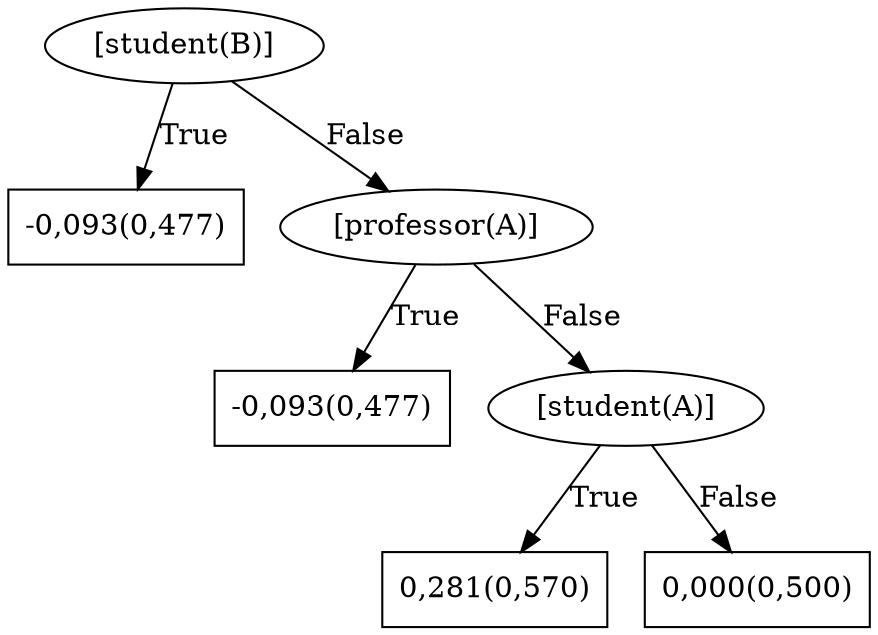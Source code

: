 digraph G{ 
1[label = "[student(B)]"];
1 -> 2[label="True"];
1 -> 3[label="False"];
2[shape = box,label = "-0,093(0,477)"];
3[label = "[professor(A)]"];
3 -> 4[label="True"];
3 -> 5[label="False"];
4[shape = box,label = "-0,093(0,477)"];
5[label = "[student(A)]"];
5 -> 6[label="True"];
5 -> 7[label="False"];
6[shape = box,label = "0,281(0,570)"];
7[shape = box,label = "0,000(0,500)"];
}
